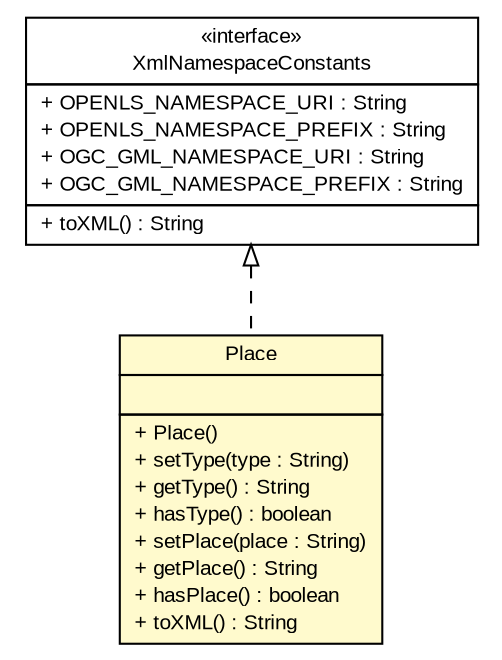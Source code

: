#!/usr/local/bin/dot
#
# Class diagram 
# Generated by UMLGraph version R5_6 (http://www.umlgraph.org/)
#

digraph G {
	edge [fontname="arial",fontsize=10,labelfontname="arial",labelfontsize=10];
	node [fontname="arial",fontsize=10,shape=plaintext];
	nodesep=0.25;
	ranksep=0.5;
	// nl.mineleni.openls.databinding.openls.Place
	c2169 [label=<<table title="nl.mineleni.openls.databinding.openls.Place" border="0" cellborder="1" cellspacing="0" cellpadding="2" port="p" bgcolor="lemonChiffon" href="./Place.html">
		<tr><td><table border="0" cellspacing="0" cellpadding="1">
<tr><td align="center" balign="center"> Place </td></tr>
		</table></td></tr>
		<tr><td><table border="0" cellspacing="0" cellpadding="1">
<tr><td align="left" balign="left">  </td></tr>
		</table></td></tr>
		<tr><td><table border="0" cellspacing="0" cellpadding="1">
<tr><td align="left" balign="left"> + Place() </td></tr>
<tr><td align="left" balign="left"> + setType(type : String) </td></tr>
<tr><td align="left" balign="left"> + getType() : String </td></tr>
<tr><td align="left" balign="left"> + hasType() : boolean </td></tr>
<tr><td align="left" balign="left"> + setPlace(place : String) </td></tr>
<tr><td align="left" balign="left"> + getPlace() : String </td></tr>
<tr><td align="left" balign="left"> + hasPlace() : boolean </td></tr>
<tr><td align="left" balign="left"> + toXML() : String </td></tr>
		</table></td></tr>
		</table>>, URL="./Place.html", fontname="arial", fontcolor="black", fontsize=10.0];
	// nl.mineleni.openls.XmlNamespaceConstants
	c2176 [label=<<table title="nl.mineleni.openls.XmlNamespaceConstants" border="0" cellborder="1" cellspacing="0" cellpadding="2" port="p" href="../../XmlNamespaceConstants.html">
		<tr><td><table border="0" cellspacing="0" cellpadding="1">
<tr><td align="center" balign="center"> &#171;interface&#187; </td></tr>
<tr><td align="center" balign="center"> XmlNamespaceConstants </td></tr>
		</table></td></tr>
		<tr><td><table border="0" cellspacing="0" cellpadding="1">
<tr><td align="left" balign="left"> + OPENLS_NAMESPACE_URI : String </td></tr>
<tr><td align="left" balign="left"> + OPENLS_NAMESPACE_PREFIX : String </td></tr>
<tr><td align="left" balign="left"> + OGC_GML_NAMESPACE_URI : String </td></tr>
<tr><td align="left" balign="left"> + OGC_GML_NAMESPACE_PREFIX : String </td></tr>
		</table></td></tr>
		<tr><td><table border="0" cellspacing="0" cellpadding="1">
<tr><td align="left" balign="left"> + toXML() : String </td></tr>
		</table></td></tr>
		</table>>, URL="../../XmlNamespaceConstants.html", fontname="arial", fontcolor="black", fontsize=10.0];
	//nl.mineleni.openls.databinding.openls.Place implements nl.mineleni.openls.XmlNamespaceConstants
	c2176:p -> c2169:p [dir=back,arrowtail=empty,style=dashed];
}


